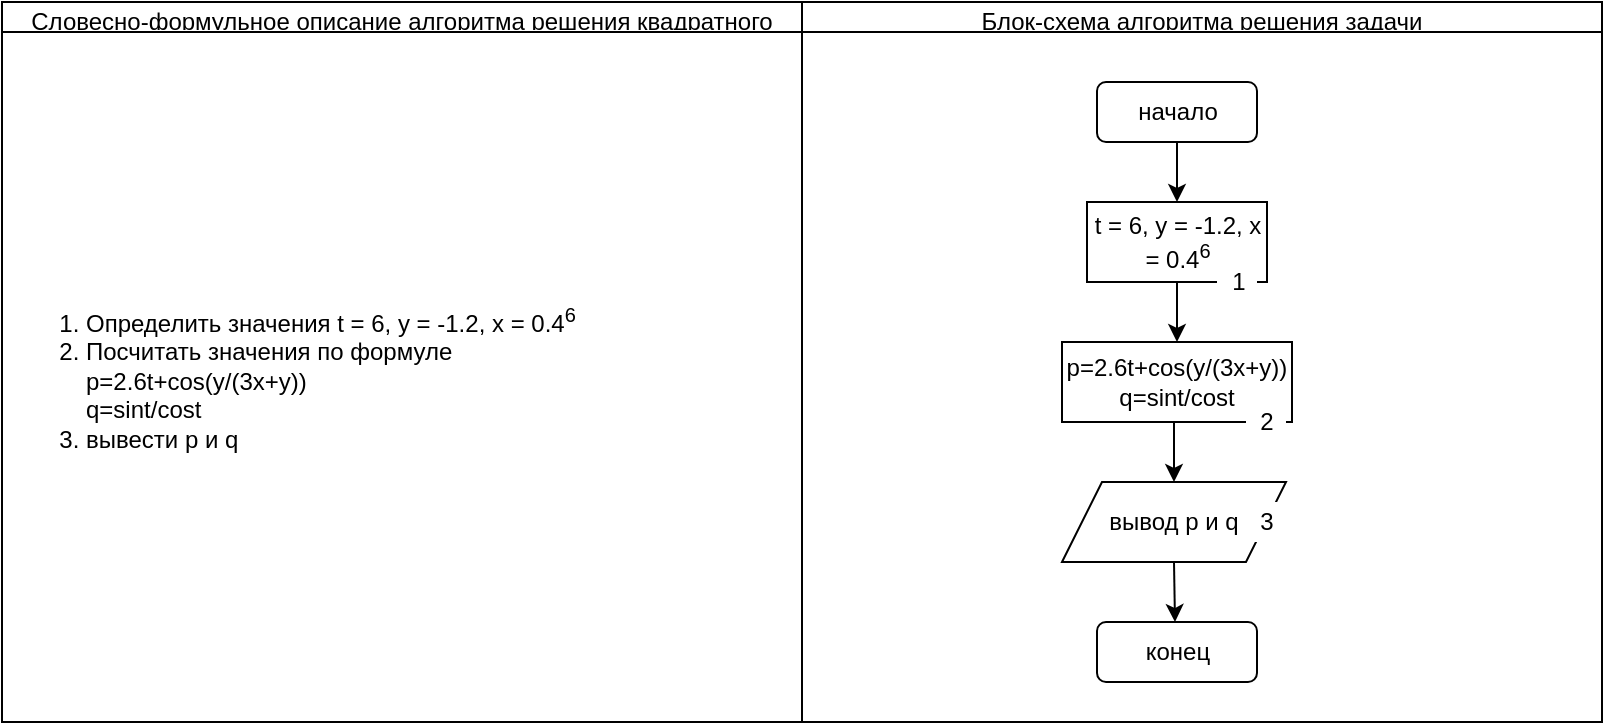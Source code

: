 <mxfile version="15.1.4" type="device"><diagram id="hJfDqqEB_BwKf1l5wnZY" name="Page-1"><mxGraphModel dx="1038" dy="1733" grid="1" gridSize="10" guides="1" tooltips="1" connect="1" arrows="1" fold="1" page="1" pageScale="1" pageWidth="827" pageHeight="1169" math="0" shadow="0"><root><mxCell id="0"/><mxCell id="1" parent="0"/><mxCell id="ZhT98b1eL1DkxpcOPKrt-10" value="" style="shape=table;startSize=0;container=1;collapsible=0;childLayout=tableLayout;" vertex="1" parent="1"><mxGeometry x="10" y="-1160" width="800" height="360" as="geometry"/></mxCell><mxCell id="ZhT98b1eL1DkxpcOPKrt-11" value="" style="shape=partialRectangle;collapsible=0;dropTarget=0;pointerEvents=0;fillColor=none;top=0;left=0;bottom=0;right=0;points=[[0,0.5],[1,0.5]];portConstraint=eastwest;" vertex="1" parent="ZhT98b1eL1DkxpcOPKrt-10"><mxGeometry width="800" height="15" as="geometry"/></mxCell><mxCell id="ZhT98b1eL1DkxpcOPKrt-12" value="Словесно-формульное описание алгоритма решения квадратного уравнения" style="shape=partialRectangle;html=1;whiteSpace=wrap;connectable=0;overflow=hidden;fillColor=none;top=0;left=0;bottom=0;right=0;pointerEvents=1;" vertex="1" parent="ZhT98b1eL1DkxpcOPKrt-11"><mxGeometry width="400" height="15" as="geometry"/></mxCell><mxCell id="ZhT98b1eL1DkxpcOPKrt-13" value="Блок-схема алгоритма решения задачи" style="shape=partialRectangle;html=1;whiteSpace=wrap;connectable=0;overflow=hidden;fillColor=none;top=0;left=0;bottom=0;right=0;pointerEvents=1;" vertex="1" parent="ZhT98b1eL1DkxpcOPKrt-11"><mxGeometry x="400" width="400" height="15" as="geometry"/></mxCell><mxCell id="ZhT98b1eL1DkxpcOPKrt-14" value="" style="shape=partialRectangle;collapsible=0;dropTarget=0;pointerEvents=0;fillColor=none;top=0;left=0;bottom=0;right=0;points=[[0,0.5],[1,0.5]];portConstraint=eastwest;" vertex="1" parent="ZhT98b1eL1DkxpcOPKrt-10"><mxGeometry y="15" width="800" height="345" as="geometry"/></mxCell><mxCell id="ZhT98b1eL1DkxpcOPKrt-15" value="&lt;div align=&quot;left&quot;&gt;&lt;ol&gt;&lt;li&gt;Определить значения t = 6, y = -1.2, x = 0.4&lt;sup&gt;6&lt;/sup&gt;&lt;/li&gt;&lt;li&gt;Посчитать значения по формуле &lt;br&gt;&lt;div&gt;p=2.6t+cos(y/(3x+y))&lt;/div&gt;&lt;div&gt;q=sint/cost&lt;br&gt;&lt;/div&gt;&lt;/li&gt;&lt;li&gt;вывести p и q&lt;br&gt;&lt;/li&gt;&lt;/ol&gt;&lt;/div&gt;" style="shape=partialRectangle;html=1;whiteSpace=wrap;connectable=0;overflow=hidden;fillColor=none;top=0;left=0;bottom=0;right=0;pointerEvents=1;align=left;" vertex="1" parent="ZhT98b1eL1DkxpcOPKrt-14"><mxGeometry width="400" height="345" as="geometry"/></mxCell><mxCell id="ZhT98b1eL1DkxpcOPKrt-16" value="" style="shape=partialRectangle;html=1;whiteSpace=wrap;connectable=0;overflow=hidden;fillColor=none;top=0;left=0;bottom=0;right=0;pointerEvents=1;" vertex="1" parent="ZhT98b1eL1DkxpcOPKrt-14"><mxGeometry x="400" width="400" height="345" as="geometry"/></mxCell><mxCell id="ZhT98b1eL1DkxpcOPKrt-2" style="edgeStyle=orthogonalEdgeStyle;rounded=0;orthogonalLoop=1;jettySize=auto;html=1;exitX=0.5;exitY=1;exitDx=0;exitDy=0;" edge="1" parent="1" source="ZhT98b1eL1DkxpcOPKrt-1"><mxGeometry relative="1" as="geometry"><mxPoint x="597.5" y="-1060" as="targetPoint"/></mxGeometry></mxCell><mxCell id="ZhT98b1eL1DkxpcOPKrt-1" value="начало" style="rounded=1;whiteSpace=wrap;html=1;" vertex="1" parent="1"><mxGeometry x="557.5" y="-1120" width="80" height="30" as="geometry"/></mxCell><mxCell id="ZhT98b1eL1DkxpcOPKrt-4" style="edgeStyle=orthogonalEdgeStyle;rounded=0;orthogonalLoop=1;jettySize=auto;html=1;exitX=0.5;exitY=1;exitDx=0;exitDy=0;" edge="1" parent="1" source="ZhT98b1eL1DkxpcOPKrt-3"><mxGeometry relative="1" as="geometry"><mxPoint x="597.5" y="-990" as="targetPoint"/></mxGeometry></mxCell><mxCell id="ZhT98b1eL1DkxpcOPKrt-3" value="t = 6, y = -1.2, x = 0.4&lt;sup&gt;6&lt;/sup&gt;" style="rounded=0;whiteSpace=wrap;html=1;" vertex="1" parent="1"><mxGeometry x="552.5" y="-1060" width="90" height="40" as="geometry"/></mxCell><mxCell id="ZhT98b1eL1DkxpcOPKrt-7" style="edgeStyle=orthogonalEdgeStyle;rounded=0;orthogonalLoop=1;jettySize=auto;html=1;exitX=0.5;exitY=1;exitDx=0;exitDy=0;entryX=0.5;entryY=0;entryDx=0;entryDy=0;" edge="1" parent="1" source="ZhT98b1eL1DkxpcOPKrt-5" target="ZhT98b1eL1DkxpcOPKrt-6"><mxGeometry relative="1" as="geometry"/></mxCell><mxCell id="ZhT98b1eL1DkxpcOPKrt-5" value="&lt;div&gt;p=2.6t+cos(y/(3x+y))&lt;/div&gt;&lt;div&gt;q=sint/cost&lt;br&gt;&lt;/div&gt;" style="rounded=0;whiteSpace=wrap;html=1;" vertex="1" parent="1"><mxGeometry x="540" y="-990" width="115" height="40" as="geometry"/></mxCell><mxCell id="ZhT98b1eL1DkxpcOPKrt-9" style="edgeStyle=orthogonalEdgeStyle;rounded=0;orthogonalLoop=1;jettySize=auto;html=1;exitX=0.5;exitY=1;exitDx=0;exitDy=0;" edge="1" parent="1" source="ZhT98b1eL1DkxpcOPKrt-6"><mxGeometry relative="1" as="geometry"><mxPoint x="596.5" y="-850" as="targetPoint"/></mxGeometry></mxCell><mxCell id="ZhT98b1eL1DkxpcOPKrt-6" value="вывод p и q" style="shape=parallelogram;perimeter=parallelogramPerimeter;whiteSpace=wrap;html=1;fixedSize=1;" vertex="1" parent="1"><mxGeometry x="540" y="-920" width="112" height="40" as="geometry"/></mxCell><mxCell id="ZhT98b1eL1DkxpcOPKrt-8" value="конец" style="rounded=1;whiteSpace=wrap;html=1;" vertex="1" parent="1"><mxGeometry x="557.5" y="-850" width="80" height="30" as="geometry"/></mxCell><mxCell id="ZhT98b1eL1DkxpcOPKrt-17" value="1" style="text;html=1;align=center;verticalAlign=middle;resizable=0;points=[];autosize=1;strokeColor=none;fillColor=#FFFFFF;" vertex="1" parent="1"><mxGeometry x="617.5" y="-1030" width="20" height="20" as="geometry"/></mxCell><mxCell id="ZhT98b1eL1DkxpcOPKrt-18" value="2" style="text;html=1;align=center;verticalAlign=middle;resizable=0;points=[];autosize=1;strokeColor=none;fillColor=#FFFFFF;" vertex="1" parent="1"><mxGeometry x="632" y="-960" width="20" height="20" as="geometry"/></mxCell><mxCell id="ZhT98b1eL1DkxpcOPKrt-19" value="3" style="text;html=1;align=center;verticalAlign=middle;resizable=0;points=[];autosize=1;strokeColor=none;fillColor=#FFFFFF;" vertex="1" parent="1"><mxGeometry x="632" y="-910" width="20" height="20" as="geometry"/></mxCell></root></mxGraphModel></diagram></mxfile>